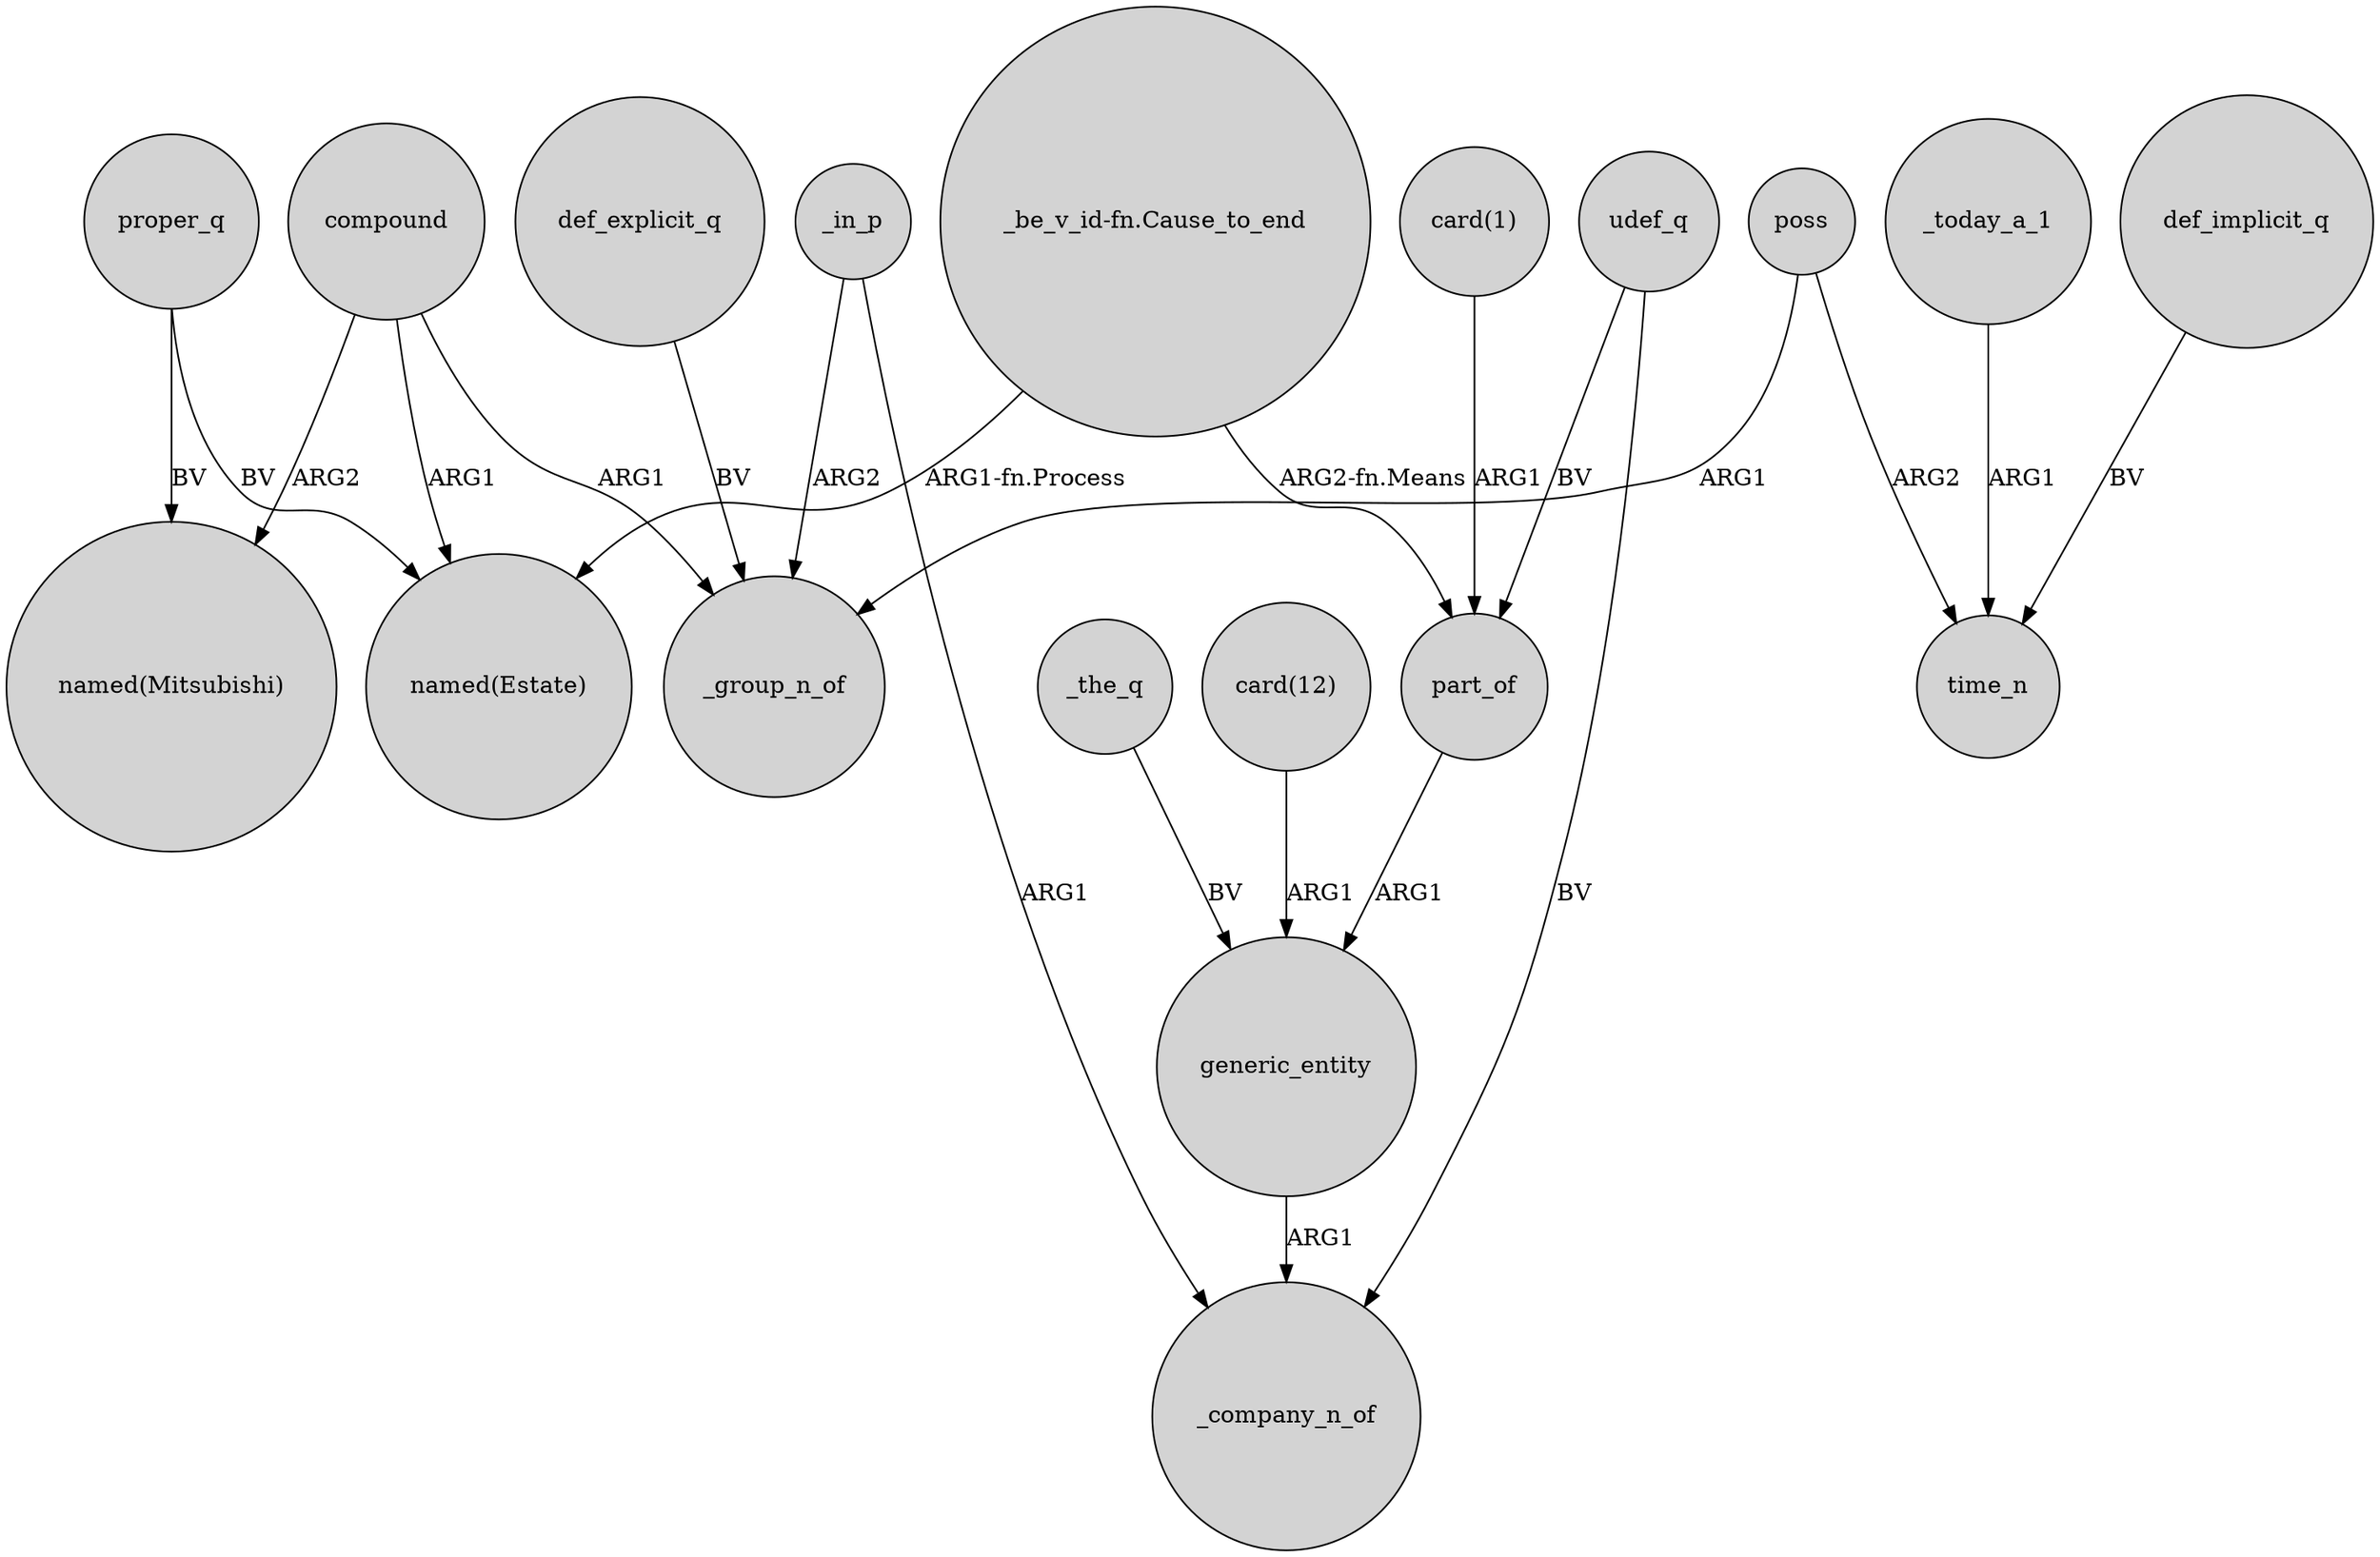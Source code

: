 digraph {
	node [shape=circle style=filled]
	"_be_v_id-fn.Cause_to_end" -> "named(Estate)" [label="ARG1-fn.Process"]
	"_be_v_id-fn.Cause_to_end" -> part_of [label="ARG2-fn.Means"]
	udef_q -> part_of [label=BV]
	_in_p -> _company_n_of [label=ARG1]
	proper_q -> "named(Mitsubishi)" [label=BV]
	compound -> "named(Mitsubishi)" [label=ARG2]
	"card(1)" -> part_of [label=ARG1]
	compound -> _group_n_of [label=ARG1]
	generic_entity -> _company_n_of [label=ARG1]
	compound -> "named(Estate)" [label=ARG1]
	proper_q -> "named(Estate)" [label=BV]
	udef_q -> _company_n_of [label=BV]
	_the_q -> generic_entity [label=BV]
	def_explicit_q -> _group_n_of [label=BV]
	_in_p -> _group_n_of [label=ARG2]
	_today_a_1 -> time_n [label=ARG1]
	poss -> time_n [label=ARG2]
	"card(12)" -> generic_entity [label=ARG1]
	part_of -> generic_entity [label=ARG1]
	def_implicit_q -> time_n [label=BV]
	poss -> _group_n_of [label=ARG1]
}
